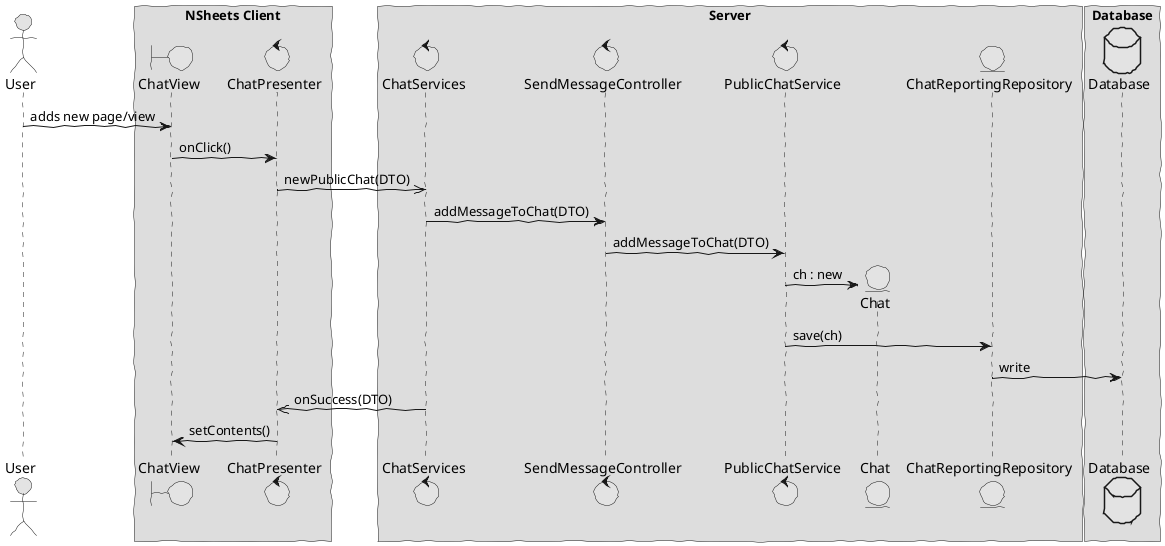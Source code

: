 @startuml  design2.png
skinparam handwritten true
skinparam monochrome true
skinparam packageStyle rect
skinparam defaultFontName FG Virgil
skinparam shadowing false

actor User
boundary ChatView
control ChatPresenter
control ChatServices
control SendMessageController
control PublicChatService
entity ChatReportingRepository
entity Chat
database Database

box "NSheets Client"
participant ChatView
participant ChatPresenter
end box

box "Server"
participant ChatServices
participant SendMessageController
participant PublicChatService
participant Chat
participant ChatReportingRepository
end box

box "Database"
participant Database
end box


User -> ChatView : adds new page/view
ChatView -> ChatPresenter : onClick()
ChatPresenter ->> ChatServices : newPublicChat(DTO)
ChatServices -> SendMessageController : addMessageToChat(DTO)
SendMessageController -> PublicChatService : addMessageToChat(DTO)
create Chat
PublicChatService -> Chat : ch : new
PublicChatService -> ChatReportingRepository : save(ch)
ChatReportingRepository -> Database : write
ChatServices ->> ChatPresenter : onSuccess(DTO)
ChatPresenter -> ChatView : setContents()


@enduml
